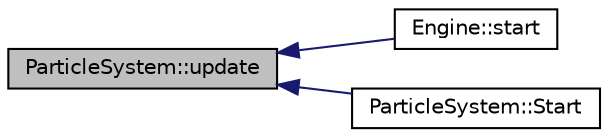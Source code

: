 digraph "ParticleSystem::update"
{
  edge [fontname="Helvetica",fontsize="10",labelfontname="Helvetica",labelfontsize="10"];
  node [fontname="Helvetica",fontsize="10",shape=record];
  rankdir="LR";
  Node41 [label="ParticleSystem::update",height=0.2,width=0.4,color="black", fillcolor="grey75", style="filled", fontcolor="black"];
  Node41 -> Node42 [dir="back",color="midnightblue",fontsize="10",style="solid",fontname="Helvetica"];
  Node42 [label="Engine::start",height=0.2,width=0.4,color="black", fillcolor="white", style="filled",URL="$class_engine.html#a4d8066dd213a03f5420d1bf60f150ca7"];
  Node41 -> Node43 [dir="back",color="midnightblue",fontsize="10",style="solid",fontname="Helvetica"];
  Node43 [label="ParticleSystem::Start",height=0.2,width=0.4,color="black", fillcolor="white", style="filled",URL="$class_particle_system.html#afb21fc1085d46936e20338d8e91407ac"];
}
